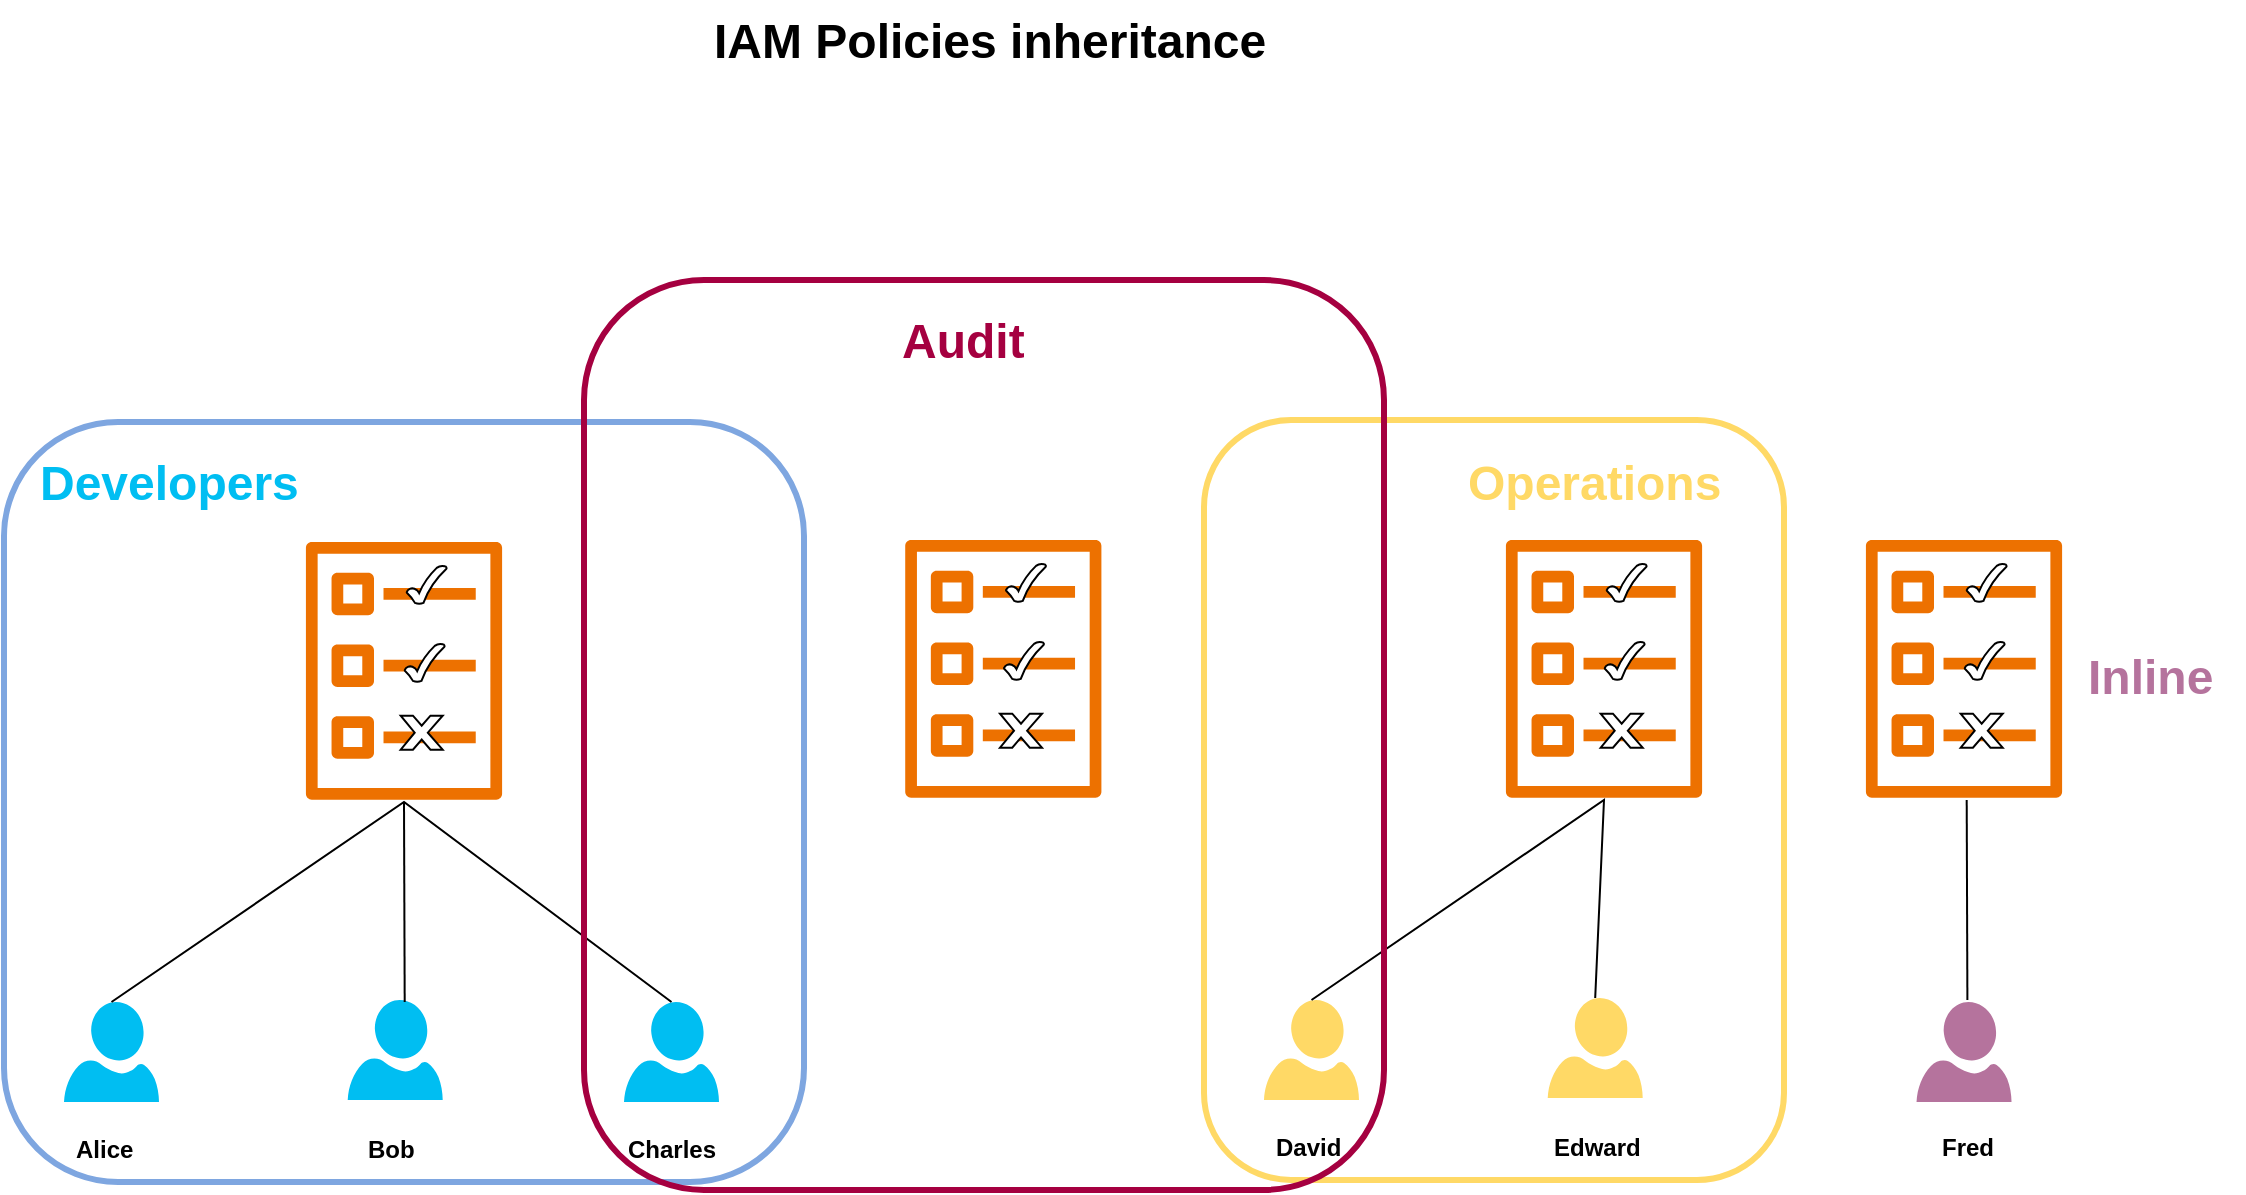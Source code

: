 <mxfile version="25.0.2">
  <diagram name="IAM Policies Inheritance" id="vEvAcbGZlD4MilBH7nNF">
    <mxGraphModel dx="1434" dy="870" grid="1" gridSize="10" guides="1" tooltips="1" connect="1" arrows="1" fold="1" page="1" pageScale="1" pageWidth="1400" pageHeight="850" math="0" shadow="0">
      <root>
        <mxCell id="0" />
        <mxCell id="1" parent="0" />
        <mxCell id="n8cJeYQzgjYeU9oAkMhh-2" value="&lt;h1 style=&quot;margin-top: 0px;&quot;&gt;IAM Policies inheritance&lt;/h1&gt;" style="text;html=1;whiteSpace=wrap;overflow=hidden;rounded=0;" vertex="1" parent="1">
          <mxGeometry x="540" y="20" width="320" height="80" as="geometry" />
        </mxCell>
        <mxCell id="n8cJeYQzgjYeU9oAkMhh-3" value="" style="rounded=1;whiteSpace=wrap;html=1;fillColor=none;strokeWidth=3;strokeColor=#7EA6E0;" vertex="1" parent="1">
          <mxGeometry x="187" y="231" width="400" height="380" as="geometry" />
        </mxCell>
        <mxCell id="n8cJeYQzgjYeU9oAkMhh-8" value="" style="sketch=0;outlineConnect=0;fontColor=#232F3E;gradientColor=none;fillColor=#ED7100;strokeColor=none;dashed=0;verticalLabelPosition=bottom;verticalAlign=top;align=center;html=1;fontSize=12;fontStyle=0;aspect=fixed;pointerEvents=1;shape=mxgraph.aws4.ecs_task;movable=1;resizable=1;rotatable=1;deletable=1;editable=1;locked=0;connectable=1;" vertex="1" parent="1">
          <mxGeometry x="337.35" y="291" width="99.31" height="128.83" as="geometry" />
        </mxCell>
        <mxCell id="n8cJeYQzgjYeU9oAkMhh-9" value="" style="verticalLabelPosition=bottom;verticalAlign=top;html=1;shape=mxgraph.basic.tick;movable=1;resizable=1;rotatable=1;deletable=1;editable=1;locked=0;connectable=1;" vertex="1" parent="1">
          <mxGeometry x="388.35" y="302.83" width="20" height="19.17" as="geometry" />
        </mxCell>
        <mxCell id="n8cJeYQzgjYeU9oAkMhh-10" value="" style="verticalLabelPosition=bottom;verticalAlign=top;html=1;shape=mxgraph.basic.tick;movable=1;resizable=1;rotatable=1;deletable=1;editable=1;locked=0;connectable=1;" vertex="1" parent="1">
          <mxGeometry x="387.35" y="341.83" width="20" height="19.17" as="geometry" />
        </mxCell>
        <mxCell id="n8cJeYQzgjYeU9oAkMhh-11" value="" style="verticalLabelPosition=bottom;verticalAlign=top;html=1;shape=mxgraph.basic.x;movable=1;resizable=1;rotatable=1;deletable=1;editable=1;locked=0;connectable=1;" vertex="1" parent="1">
          <mxGeometry x="385.35" y="377.83" width="21" height="17" as="geometry" />
        </mxCell>
        <mxCell id="n8cJeYQzgjYeU9oAkMhh-13" value="" style="verticalLabelPosition=bottom;html=1;verticalAlign=top;align=center;strokeColor=none;fillColor=#00BEF2;shape=mxgraph.azure.user;" vertex="1" parent="1">
          <mxGeometry x="217" y="521" width="47.5" height="50" as="geometry" />
        </mxCell>
        <mxCell id="n8cJeYQzgjYeU9oAkMhh-14" value="" style="verticalLabelPosition=bottom;html=1;verticalAlign=top;align=center;strokeColor=none;fillColor=#00BEF2;shape=mxgraph.azure.user;" vertex="1" parent="1">
          <mxGeometry x="358.85" y="520" width="47.5" height="50" as="geometry" />
        </mxCell>
        <mxCell id="n8cJeYQzgjYeU9oAkMhh-15" value="" style="verticalLabelPosition=bottom;html=1;verticalAlign=top;align=center;strokeColor=none;fillColor=#00BEF2;shape=mxgraph.azure.user;" vertex="1" parent="1">
          <mxGeometry x="497" y="521" width="47.5" height="50" as="geometry" />
        </mxCell>
        <mxCell id="n8cJeYQzgjYeU9oAkMhh-16" value="&lt;b&gt;Alice&lt;/b&gt;" style="text;whiteSpace=wrap;html=1;" vertex="1" parent="1">
          <mxGeometry x="220.75" y="581" width="40" height="30" as="geometry" />
        </mxCell>
        <mxCell id="n8cJeYQzgjYeU9oAkMhh-17" value="&lt;b&gt;Bob&lt;/b&gt;" style="text;whiteSpace=wrap;html=1;" vertex="1" parent="1">
          <mxGeometry x="367" y="581" width="40" height="30" as="geometry" />
        </mxCell>
        <mxCell id="n8cJeYQzgjYeU9oAkMhh-18" value="&lt;b&gt;Charles&lt;/b&gt;" style="text;whiteSpace=wrap;html=1;" vertex="1" parent="1">
          <mxGeometry x="497" y="581" width="40" height="30" as="geometry" />
        </mxCell>
        <mxCell id="n8cJeYQzgjYeU9oAkMhh-19" value="" style="endArrow=none;html=1;rounded=0;exitX=0.5;exitY=0;exitDx=0;exitDy=0;exitPerimeter=0;entryX=0.5;entryY=0;entryDx=0;entryDy=0;entryPerimeter=0;" edge="1" parent="1" source="n8cJeYQzgjYeU9oAkMhh-15" target="n8cJeYQzgjYeU9oAkMhh-13">
          <mxGeometry width="50" height="50" relative="1" as="geometry">
            <mxPoint x="527" y="489.83" as="sourcePoint" />
            <mxPoint x="247" y="489.83" as="targetPoint" />
            <Array as="points">
              <mxPoint x="387" y="421" />
            </Array>
          </mxGeometry>
        </mxCell>
        <mxCell id="n8cJeYQzgjYeU9oAkMhh-21" value="" style="endArrow=none;html=1;rounded=0;" edge="1" parent="1">
          <mxGeometry width="50" height="50" relative="1" as="geometry">
            <mxPoint x="387.35" y="521" as="sourcePoint" />
            <mxPoint x="387" y="421" as="targetPoint" />
          </mxGeometry>
        </mxCell>
        <mxCell id="n8cJeYQzgjYeU9oAkMhh-22" value="" style="rounded=1;whiteSpace=wrap;html=1;fillColor=none;strokeWidth=3;strokeColor=#FFD966;" vertex="1" parent="1">
          <mxGeometry x="787" y="230" width="290" height="380" as="geometry" />
        </mxCell>
        <mxCell id="n8cJeYQzgjYeU9oAkMhh-23" value="" style="sketch=0;outlineConnect=0;fontColor=#232F3E;gradientColor=none;fillColor=#ED7100;strokeColor=none;dashed=0;verticalLabelPosition=bottom;verticalAlign=top;align=center;html=1;fontSize=12;fontStyle=0;aspect=fixed;pointerEvents=1;shape=mxgraph.aws4.ecs_task;movable=1;resizable=1;rotatable=1;deletable=1;editable=1;locked=0;connectable=1;" vertex="1" parent="1">
          <mxGeometry x="937.35" y="290" width="99.31" height="128.83" as="geometry" />
        </mxCell>
        <mxCell id="n8cJeYQzgjYeU9oAkMhh-24" value="" style="verticalLabelPosition=bottom;verticalAlign=top;html=1;shape=mxgraph.basic.tick;movable=1;resizable=1;rotatable=1;deletable=1;editable=1;locked=0;connectable=1;" vertex="1" parent="1">
          <mxGeometry x="988.35" y="301.83" width="20" height="19.17" as="geometry" />
        </mxCell>
        <mxCell id="n8cJeYQzgjYeU9oAkMhh-25" value="" style="verticalLabelPosition=bottom;verticalAlign=top;html=1;shape=mxgraph.basic.tick;movable=1;resizable=1;rotatable=1;deletable=1;editable=1;locked=0;connectable=1;" vertex="1" parent="1">
          <mxGeometry x="987.35" y="340.83" width="20" height="19.17" as="geometry" />
        </mxCell>
        <mxCell id="n8cJeYQzgjYeU9oAkMhh-26" value="" style="verticalLabelPosition=bottom;verticalAlign=top;html=1;shape=mxgraph.basic.x;movable=1;resizable=1;rotatable=1;deletable=1;editable=1;locked=0;connectable=1;" vertex="1" parent="1">
          <mxGeometry x="985.35" y="376.83" width="21" height="17" as="geometry" />
        </mxCell>
        <mxCell id="n8cJeYQzgjYeU9oAkMhh-27" value="" style="verticalLabelPosition=bottom;html=1;verticalAlign=top;align=center;strokeColor=none;fillColor=#FFD966;shape=mxgraph.azure.user;" vertex="1" parent="1">
          <mxGeometry x="817" y="520" width="47.5" height="50" as="geometry" />
        </mxCell>
        <mxCell id="n8cJeYQzgjYeU9oAkMhh-28" value="" style="verticalLabelPosition=bottom;html=1;verticalAlign=top;align=center;strokeColor=none;fillColor=#FFD966;shape=mxgraph.azure.user;" vertex="1" parent="1">
          <mxGeometry x="958.85" y="519" width="47.5" height="50" as="geometry" />
        </mxCell>
        <mxCell id="n8cJeYQzgjYeU9oAkMhh-30" value="&lt;b&gt;David&lt;/b&gt;" style="text;whiteSpace=wrap;html=1;" vertex="1" parent="1">
          <mxGeometry x="820.75" y="580" width="40" height="30" as="geometry" />
        </mxCell>
        <mxCell id="n8cJeYQzgjYeU9oAkMhh-31" value="&lt;b&gt;Edward&lt;/b&gt;" style="text;whiteSpace=wrap;html=1;" vertex="1" parent="1">
          <mxGeometry x="959.6" y="580" width="40" height="30" as="geometry" />
        </mxCell>
        <mxCell id="n8cJeYQzgjYeU9oAkMhh-33" value="" style="endArrow=none;html=1;rounded=0;exitX=0.5;exitY=0;exitDx=0;exitDy=0;exitPerimeter=0;entryX=0.5;entryY=0;entryDx=0;entryDy=0;entryPerimeter=0;" edge="1" source="n8cJeYQzgjYeU9oAkMhh-28" target="n8cJeYQzgjYeU9oAkMhh-27" parent="1">
          <mxGeometry width="50" height="50" relative="1" as="geometry">
            <mxPoint x="1120.75" y="520" as="sourcePoint" />
            <mxPoint x="847" y="488.83" as="targetPoint" />
            <Array as="points">
              <mxPoint x="987" y="420" />
            </Array>
          </mxGeometry>
        </mxCell>
        <mxCell id="n8cJeYQzgjYeU9oAkMhh-35" value="&lt;h1 style=&quot;margin-top: 0px;&quot;&gt;&lt;font color=&quot;#ffd966&quot;&gt;Operations&lt;/font&gt;&lt;/h1&gt;" style="text;html=1;whiteSpace=wrap;overflow=hidden;rounded=0;" vertex="1" parent="1">
          <mxGeometry x="917" y="241" width="240" height="39" as="geometry" />
        </mxCell>
        <mxCell id="n8cJeYQzgjYeU9oAkMhh-36" value="&lt;h1 style=&quot;margin-top: 0px;&quot;&gt;&lt;font color=&quot;#00bef2&quot;&gt;Developers&lt;/font&gt;&lt;/h1&gt;" style="text;html=1;whiteSpace=wrap;overflow=hidden;rounded=0;" vertex="1" parent="1">
          <mxGeometry x="203" y="241" width="320" height="80" as="geometry" />
        </mxCell>
        <mxCell id="n8cJeYQzgjYeU9oAkMhh-37" value="" style="sketch=0;outlineConnect=0;fontColor=#232F3E;gradientColor=none;fillColor=#ED7100;strokeColor=none;dashed=0;verticalLabelPosition=bottom;verticalAlign=top;align=center;html=1;fontSize=12;fontStyle=0;aspect=fixed;pointerEvents=1;shape=mxgraph.aws4.ecs_task;movable=1;resizable=1;rotatable=1;deletable=1;editable=1;locked=0;connectable=1;" vertex="1" parent="1">
          <mxGeometry x="1117.35" y="290" width="99.31" height="128.83" as="geometry" />
        </mxCell>
        <mxCell id="n8cJeYQzgjYeU9oAkMhh-38" value="" style="verticalLabelPosition=bottom;verticalAlign=top;html=1;shape=mxgraph.basic.tick;movable=1;resizable=1;rotatable=1;deletable=1;editable=1;locked=0;connectable=1;" vertex="1" parent="1">
          <mxGeometry x="1168.35" y="301.83" width="20" height="19.17" as="geometry" />
        </mxCell>
        <mxCell id="n8cJeYQzgjYeU9oAkMhh-39" value="" style="verticalLabelPosition=bottom;verticalAlign=top;html=1;shape=mxgraph.basic.tick;movable=1;resizable=1;rotatable=1;deletable=1;editable=1;locked=0;connectable=1;" vertex="1" parent="1">
          <mxGeometry x="1167.35" y="340.83" width="20" height="19.17" as="geometry" />
        </mxCell>
        <mxCell id="n8cJeYQzgjYeU9oAkMhh-40" value="" style="verticalLabelPosition=bottom;verticalAlign=top;html=1;shape=mxgraph.basic.x;movable=1;resizable=1;rotatable=1;deletable=1;editable=1;locked=0;connectable=1;" vertex="1" parent="1">
          <mxGeometry x="1165.35" y="376.83" width="21" height="17" as="geometry" />
        </mxCell>
        <mxCell id="n8cJeYQzgjYeU9oAkMhh-41" value="&lt;h1 style=&quot;margin-top: 0px;&quot;&gt;&lt;font color=&quot;#b5739d&quot;&gt;Inline&lt;/font&gt;&lt;/h1&gt;" style="text;html=1;whiteSpace=wrap;overflow=hidden;rounded=0;" vertex="1" parent="1">
          <mxGeometry x="1227" y="337.83" width="80" height="39" as="geometry" />
        </mxCell>
        <mxCell id="n8cJeYQzgjYeU9oAkMhh-42" value="" style="verticalLabelPosition=bottom;html=1;verticalAlign=top;align=center;strokeColor=none;fillColor=#B5739D;shape=mxgraph.azure.user;" vertex="1" parent="1">
          <mxGeometry x="1143.26" y="521" width="47.5" height="50" as="geometry" />
        </mxCell>
        <mxCell id="n8cJeYQzgjYeU9oAkMhh-43" value="&lt;b&gt;Fred&lt;/b&gt;" style="text;whiteSpace=wrap;html=1;" vertex="1" parent="1">
          <mxGeometry x="1153.76" y="580" width="40" height="30" as="geometry" />
        </mxCell>
        <mxCell id="n8cJeYQzgjYeU9oAkMhh-44" value="" style="endArrow=none;html=1;rounded=0;" edge="1" parent="1">
          <mxGeometry width="50" height="50" relative="1" as="geometry">
            <mxPoint x="1168.7" y="520" as="sourcePoint" />
            <mxPoint x="1168.35" y="420" as="targetPoint" />
          </mxGeometry>
        </mxCell>
        <mxCell id="n8cJeYQzgjYeU9oAkMhh-51" value="" style="sketch=0;outlineConnect=0;fontColor=#232F3E;gradientColor=none;fillColor=#ED7100;strokeColor=none;dashed=0;verticalLabelPosition=bottom;verticalAlign=top;align=center;html=1;fontSize=12;fontStyle=0;aspect=fixed;pointerEvents=1;shape=mxgraph.aws4.ecs_task;movable=1;resizable=1;rotatable=1;deletable=1;editable=1;locked=0;connectable=1;" vertex="1" parent="1">
          <mxGeometry x="637" y="290" width="99.31" height="128.83" as="geometry" />
        </mxCell>
        <mxCell id="n8cJeYQzgjYeU9oAkMhh-52" value="" style="verticalLabelPosition=bottom;verticalAlign=top;html=1;shape=mxgraph.basic.tick;movable=1;resizable=1;rotatable=1;deletable=1;editable=1;locked=0;connectable=1;" vertex="1" parent="1">
          <mxGeometry x="688.0" y="301.83" width="20" height="19.17" as="geometry" />
        </mxCell>
        <mxCell id="n8cJeYQzgjYeU9oAkMhh-53" value="" style="verticalLabelPosition=bottom;verticalAlign=top;html=1;shape=mxgraph.basic.tick;movable=1;resizable=1;rotatable=1;deletable=1;editable=1;locked=0;connectable=1;" vertex="1" parent="1">
          <mxGeometry x="687.0" y="340.83" width="20" height="19.17" as="geometry" />
        </mxCell>
        <mxCell id="n8cJeYQzgjYeU9oAkMhh-54" value="" style="verticalLabelPosition=bottom;verticalAlign=top;html=1;shape=mxgraph.basic.x;movable=1;resizable=1;rotatable=1;deletable=1;editable=1;locked=0;connectable=1;" vertex="1" parent="1">
          <mxGeometry x="685.0" y="376.83" width="21" height="17" as="geometry" />
        </mxCell>
        <mxCell id="n8cJeYQzgjYeU9oAkMhh-55" value="" style="rounded=1;whiteSpace=wrap;html=1;fillColor=none;strokeWidth=3;strokeColor=#A50040;fontColor=#ffffff;" vertex="1" parent="1">
          <mxGeometry x="477" y="160" width="400" height="455" as="geometry" />
        </mxCell>
        <mxCell id="n8cJeYQzgjYeU9oAkMhh-57" value="&lt;h1 style=&quot;margin-top: 0px;&quot;&gt;&lt;font color=&quot;#a50040&quot;&gt;Audit&lt;/font&gt;&lt;/h1&gt;" style="text;html=1;whiteSpace=wrap;overflow=hidden;rounded=0;" vertex="1" parent="1">
          <mxGeometry x="633.53" y="170" width="106.25" height="39" as="geometry" />
        </mxCell>
      </root>
    </mxGraphModel>
  </diagram>
</mxfile>

